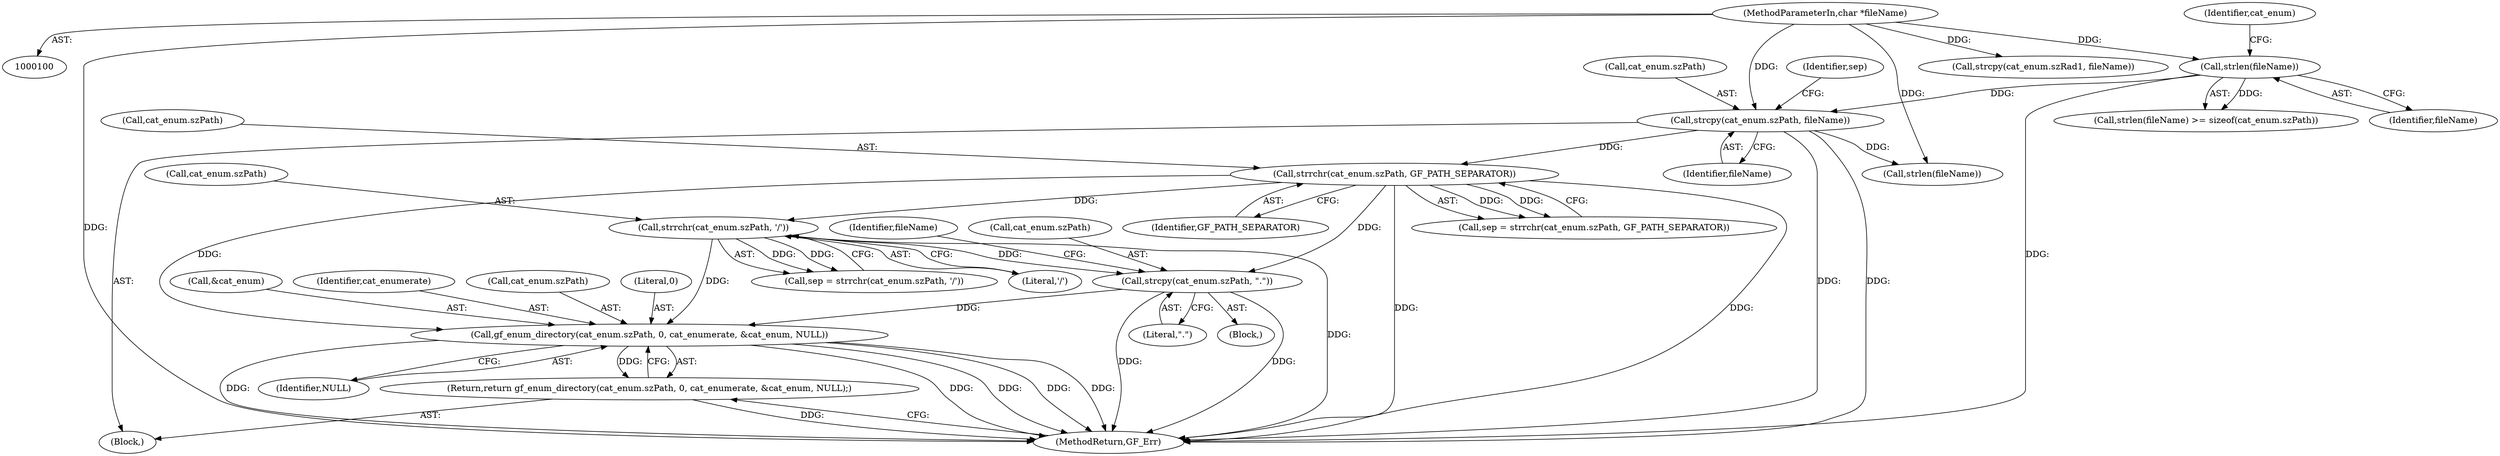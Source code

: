 digraph "0_gpac_35ab4475a7df9b2a4bcab235e379c0c3ec543658@API" {
"1000196" [label="(Call,strcpy(cat_enum.szPath, \".\"))"];
"1000187" [label="(Call,strrchr(cat_enum.szPath, '/'))"];
"1000177" [label="(Call,strrchr(cat_enum.szPath, GF_PATH_SEPARATOR))"];
"1000170" [label="(Call,strcpy(cat_enum.szPath, fileName))"];
"1000155" [label="(Call,strlen(fileName))"];
"1000102" [label="(MethodParameterIn,char *fileName)"];
"1000361" [label="(Call,gf_enum_directory(cat_enum.szPath, 0, cat_enumerate, &cat_enum, NULL))"];
"1000360" [label="(Return,return gf_enum_directory(cat_enum.szPath, 0, cat_enumerate, &cat_enum, NULL);)"];
"1000154" [label="(Call,strlen(fileName) >= sizeof(cat_enum.szPath))"];
"1000195" [label="(Block,)"];
"1000185" [label="(Call,sep = strrchr(cat_enum.szPath, '/'))"];
"1000369" [label="(Identifier,NULL)"];
"1000175" [label="(Call,sep = strrchr(cat_enum.szPath, GF_PATH_SEPARATOR))"];
"1000110" [label="(Block,)"];
"1000176" [label="(Identifier,sep)"];
"1000362" [label="(Call,cat_enum.szPath)"];
"1000203" [label="(Call,strlen(fileName))"];
"1000196" [label="(Call,strcpy(cat_enum.szPath, \".\"))"];
"1000365" [label="(Literal,0)"];
"1000361" [label="(Call,gf_enum_directory(cat_enum.szPath, 0, cat_enumerate, &cat_enum, NULL))"];
"1000155" [label="(Call,strlen(fileName))"];
"1000367" [label="(Call,&cat_enum)"];
"1000174" [label="(Identifier,fileName)"];
"1000218" [label="(Call,strcpy(cat_enum.szRad1, fileName))"];
"1000360" [label="(Return,return gf_enum_directory(cat_enum.szPath, 0, cat_enumerate, &cat_enum, NULL);)"];
"1000170" [label="(Call,strcpy(cat_enum.szPath, fileName))"];
"1000171" [label="(Call,cat_enum.szPath)"];
"1000159" [label="(Identifier,cat_enum)"];
"1000366" [label="(Identifier,cat_enumerate)"];
"1000187" [label="(Call,strrchr(cat_enum.szPath, '/'))"];
"1000200" [label="(Literal,\".\")"];
"1000178" [label="(Call,cat_enum.szPath)"];
"1000181" [label="(Identifier,GF_PATH_SEPARATOR)"];
"1000177" [label="(Call,strrchr(cat_enum.szPath, GF_PATH_SEPARATOR))"];
"1000204" [label="(Identifier,fileName)"];
"1000370" [label="(MethodReturn,GF_Err)"];
"1000156" [label="(Identifier,fileName)"];
"1000191" [label="(Literal,'/')"];
"1000102" [label="(MethodParameterIn,char *fileName)"];
"1000188" [label="(Call,cat_enum.szPath)"];
"1000197" [label="(Call,cat_enum.szPath)"];
"1000196" -> "1000195"  [label="AST: "];
"1000196" -> "1000200"  [label="CFG: "];
"1000197" -> "1000196"  [label="AST: "];
"1000200" -> "1000196"  [label="AST: "];
"1000204" -> "1000196"  [label="CFG: "];
"1000196" -> "1000370"  [label="DDG: "];
"1000196" -> "1000370"  [label="DDG: "];
"1000187" -> "1000196"  [label="DDG: "];
"1000177" -> "1000196"  [label="DDG: "];
"1000196" -> "1000361"  [label="DDG: "];
"1000187" -> "1000185"  [label="AST: "];
"1000187" -> "1000191"  [label="CFG: "];
"1000188" -> "1000187"  [label="AST: "];
"1000191" -> "1000187"  [label="AST: "];
"1000185" -> "1000187"  [label="CFG: "];
"1000187" -> "1000370"  [label="DDG: "];
"1000187" -> "1000185"  [label="DDG: "];
"1000187" -> "1000185"  [label="DDG: "];
"1000177" -> "1000187"  [label="DDG: "];
"1000187" -> "1000361"  [label="DDG: "];
"1000177" -> "1000175"  [label="AST: "];
"1000177" -> "1000181"  [label="CFG: "];
"1000178" -> "1000177"  [label="AST: "];
"1000181" -> "1000177"  [label="AST: "];
"1000175" -> "1000177"  [label="CFG: "];
"1000177" -> "1000370"  [label="DDG: "];
"1000177" -> "1000370"  [label="DDG: "];
"1000177" -> "1000175"  [label="DDG: "];
"1000177" -> "1000175"  [label="DDG: "];
"1000170" -> "1000177"  [label="DDG: "];
"1000177" -> "1000361"  [label="DDG: "];
"1000170" -> "1000110"  [label="AST: "];
"1000170" -> "1000174"  [label="CFG: "];
"1000171" -> "1000170"  [label="AST: "];
"1000174" -> "1000170"  [label="AST: "];
"1000176" -> "1000170"  [label="CFG: "];
"1000170" -> "1000370"  [label="DDG: "];
"1000170" -> "1000370"  [label="DDG: "];
"1000155" -> "1000170"  [label="DDG: "];
"1000102" -> "1000170"  [label="DDG: "];
"1000170" -> "1000203"  [label="DDG: "];
"1000155" -> "1000154"  [label="AST: "];
"1000155" -> "1000156"  [label="CFG: "];
"1000156" -> "1000155"  [label="AST: "];
"1000159" -> "1000155"  [label="CFG: "];
"1000155" -> "1000370"  [label="DDG: "];
"1000155" -> "1000154"  [label="DDG: "];
"1000102" -> "1000155"  [label="DDG: "];
"1000102" -> "1000100"  [label="AST: "];
"1000102" -> "1000370"  [label="DDG: "];
"1000102" -> "1000203"  [label="DDG: "];
"1000102" -> "1000218"  [label="DDG: "];
"1000361" -> "1000360"  [label="AST: "];
"1000361" -> "1000369"  [label="CFG: "];
"1000362" -> "1000361"  [label="AST: "];
"1000365" -> "1000361"  [label="AST: "];
"1000366" -> "1000361"  [label="AST: "];
"1000367" -> "1000361"  [label="AST: "];
"1000369" -> "1000361"  [label="AST: "];
"1000360" -> "1000361"  [label="CFG: "];
"1000361" -> "1000370"  [label="DDG: "];
"1000361" -> "1000370"  [label="DDG: "];
"1000361" -> "1000370"  [label="DDG: "];
"1000361" -> "1000370"  [label="DDG: "];
"1000361" -> "1000370"  [label="DDG: "];
"1000361" -> "1000360"  [label="DDG: "];
"1000360" -> "1000110"  [label="AST: "];
"1000370" -> "1000360"  [label="CFG: "];
"1000360" -> "1000370"  [label="DDG: "];
}
